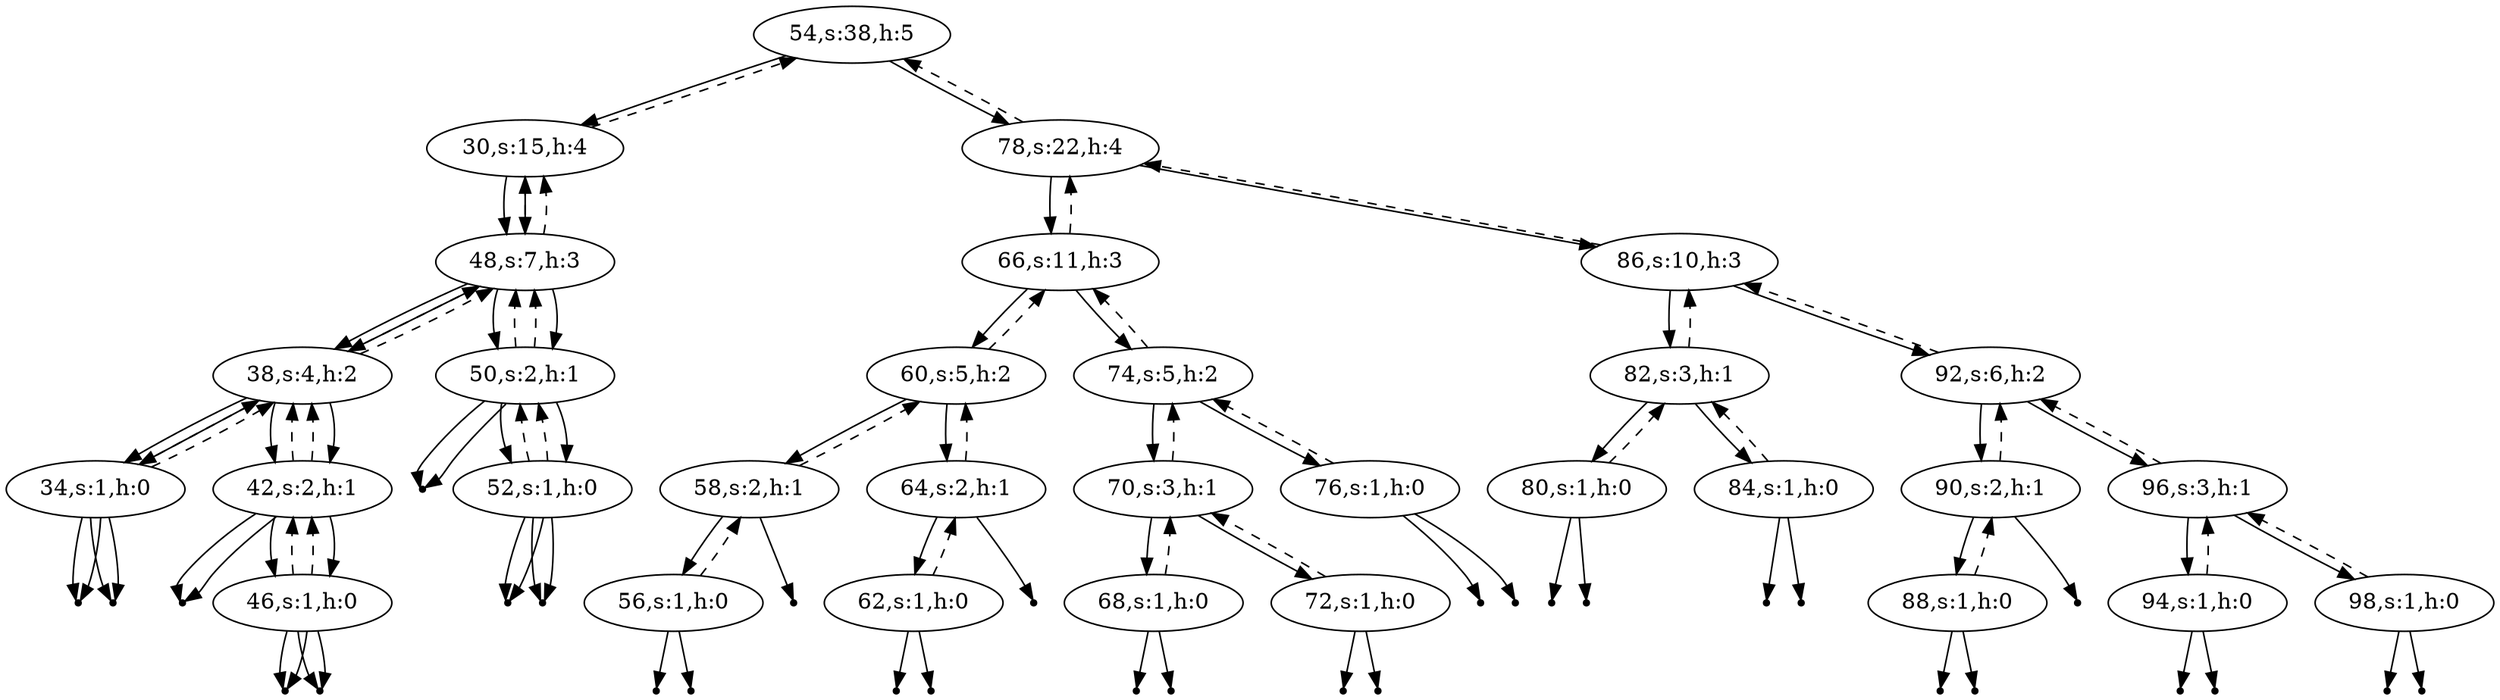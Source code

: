 digraph Blahblah{
{rank = same ; "54"};
nulll34 [shape=point];
34 -> nulll34;
34[label="34,s:1,h:0"];
34 -> 38[style=dashed];
nullr34 [shape=point];
34 -> nullr34;
38 -> 34;
38[label="38,s:4,h:2"];
38 -> 48[style=dashed];
nulll42 [shape=point];
42 -> nulll42;
42[label="42,s:2,h:1"];
42 -> 38[style=dashed];
nulll46 [shape=point];
46 -> nulll46;
46[label="46,s:1,h:0"];
46 -> 42[style=dashed];
nullr46 [shape=point];
46 -> nullr46;
42 -> 46;
38 -> 42;
48 -> 38;
48[label="48,s:7,h:3"];
48 -> 30[style=dashed];
nulll50 [shape=point];
50 -> nulll50;
50[label="50,s:2,h:1"];
50 -> 48[style=dashed];
nulll52 [shape=point];
52 -> nulll52;
52[label="52,s:1,h:0"];
52 -> 50[style=dashed];
nullr52 [shape=point];
52 -> nullr52;
50 -> 52;
48 -> 50;
30 -> 48;
30[label="30,s:15,h:4"];
30 -> 54[style=dashed];
nulll34 [shape=point];
34 -> nulll34;
34[label="34,s:1,h:0"];
34 -> 38[style=dashed];
nullr34 [shape=point];
34 -> nullr34;
38 -> 34;
38[label="38,s:4,h:2"];
38 -> 48[style=dashed];
nulll42 [shape=point];
42 -> nulll42;
42[label="42,s:2,h:1"];
42 -> 38[style=dashed];
nulll46 [shape=point];
46 -> nulll46;
46[label="46,s:1,h:0"];
46 -> 42[style=dashed];
nullr46 [shape=point];
46 -> nullr46;
42 -> 46;
38 -> 42;
48 -> 38;
48[label="48,s:7,h:3"];
48 -> 30[style=dashed];
nulll50 [shape=point];
50 -> nulll50;
50[label="50,s:2,h:1"];
50 -> 48[style=dashed];
nulll52 [shape=point];
52 -> nulll52;
52[label="52,s:1,h:0"];
52 -> 50[style=dashed];
nullr52 [shape=point];
52 -> nullr52;
50 -> 52;
48 -> 50;
30 -> 48;
54 -> 30;
54[label="54,s:38,h:5"];
nulll56 [shape=point];
56 -> nulll56;
56[label="56,s:1,h:0"];
56 -> 58[style=dashed];
nullr56 [shape=point];
56 -> nullr56;
58 -> 56;
58[label="58,s:2,h:1"];
58 -> 60[style=dashed];
nullr58 [shape=point];
58 -> nullr58;
60 -> 58;
60[label="60,s:5,h:2"];
60 -> 66[style=dashed];
nulll62 [shape=point];
62 -> nulll62;
62[label="62,s:1,h:0"];
62 -> 64[style=dashed];
nullr62 [shape=point];
62 -> nullr62;
64 -> 62;
64[label="64,s:2,h:1"];
64 -> 60[style=dashed];
nullr64 [shape=point];
64 -> nullr64;
60 -> 64;
66 -> 60;
66[label="66,s:11,h:3"];
66 -> 78[style=dashed];
nulll68 [shape=point];
68 -> nulll68;
68[label="68,s:1,h:0"];
68 -> 70[style=dashed];
nullr68 [shape=point];
68 -> nullr68;
70 -> 68;
70[label="70,s:3,h:1"];
70 -> 74[style=dashed];
nulll72 [shape=point];
72 -> nulll72;
72[label="72,s:1,h:0"];
72 -> 70[style=dashed];
nullr72 [shape=point];
72 -> nullr72;
70 -> 72;
74 -> 70;
74[label="74,s:5,h:2"];
74 -> 66[style=dashed];
nulll76 [shape=point];
76 -> nulll76;
76[label="76,s:1,h:0"];
76 -> 74[style=dashed];
nullr76 [shape=point];
76 -> nullr76;
74 -> 76;
66 -> 74;
78 -> 66;
78[label="78,s:22,h:4"];
78 -> 54[style=dashed];
nulll80 [shape=point];
80 -> nulll80;
80[label="80,s:1,h:0"];
80 -> 82[style=dashed];
nullr80 [shape=point];
80 -> nullr80;
82 -> 80;
82[label="82,s:3,h:1"];
82 -> 86[style=dashed];
nulll84 [shape=point];
84 -> nulll84;
84[label="84,s:1,h:0"];
84 -> 82[style=dashed];
nullr84 [shape=point];
84 -> nullr84;
82 -> 84;
86 -> 82;
86[label="86,s:10,h:3"];
86 -> 78[style=dashed];
nulll88 [shape=point];
88 -> nulll88;
88[label="88,s:1,h:0"];
88 -> 90[style=dashed];
nullr88 [shape=point];
88 -> nullr88;
90 -> 88;
90[label="90,s:2,h:1"];
90 -> 92[style=dashed];
nullr90 [shape=point];
90 -> nullr90;
92 -> 90;
92[label="92,s:6,h:2"];
92 -> 86[style=dashed];
nulll94 [shape=point];
94 -> nulll94;
94[label="94,s:1,h:0"];
94 -> 96[style=dashed];
nullr94 [shape=point];
94 -> nullr94;
96 -> 94;
96[label="96,s:3,h:1"];
96 -> 92[style=dashed];
nulll98 [shape=point];
98 -> nulll98;
98[label="98,s:1,h:0"];
98 -> 96[style=dashed];
nullr98 [shape=point];
98 -> nullr98;
96 -> 98;
92 -> 96;
86 -> 92;
78 -> 86;
54 -> 78;
}